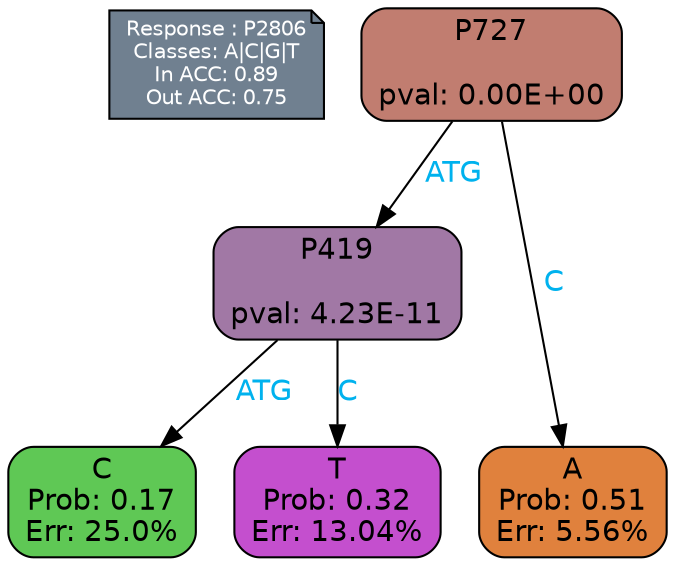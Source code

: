 digraph Tree {
node [shape=box, style="filled, rounded", color="black", fontname=helvetica] ;
graph [ranksep=equally, splines=polylines, bgcolor=transparent, dpi=600] ;
edge [fontname=helvetica] ;
LEGEND [label="Response : P2806
Classes: A|C|G|T
In ACC: 0.89
Out ACC: 0.75
",shape=note,align=left,style=filled,fillcolor="slategray",fontcolor="white",fontsize=10];1 [label="P727

pval: 0.00E+00", fillcolor="#c17d70"] ;
2 [label="P419

pval: 4.23E-11", fillcolor="#a178a5"] ;
3 [label="C
Prob: 0.17
Err: 25.0%", fillcolor="#5fc855"] ;
4 [label="T
Prob: 0.32
Err: 13.04%", fillcolor="#c44fce"] ;
5 [label="A
Prob: 0.51
Err: 5.56%", fillcolor="#e0813d"] ;
1 -> 2 [label="ATG",fontcolor=deepskyblue2] ;
1 -> 5 [label="C",fontcolor=deepskyblue2] ;
2 -> 3 [label="ATG",fontcolor=deepskyblue2] ;
2 -> 4 [label="C",fontcolor=deepskyblue2] ;
{rank = same; 3;4;5;}{rank = same; LEGEND;1;}}